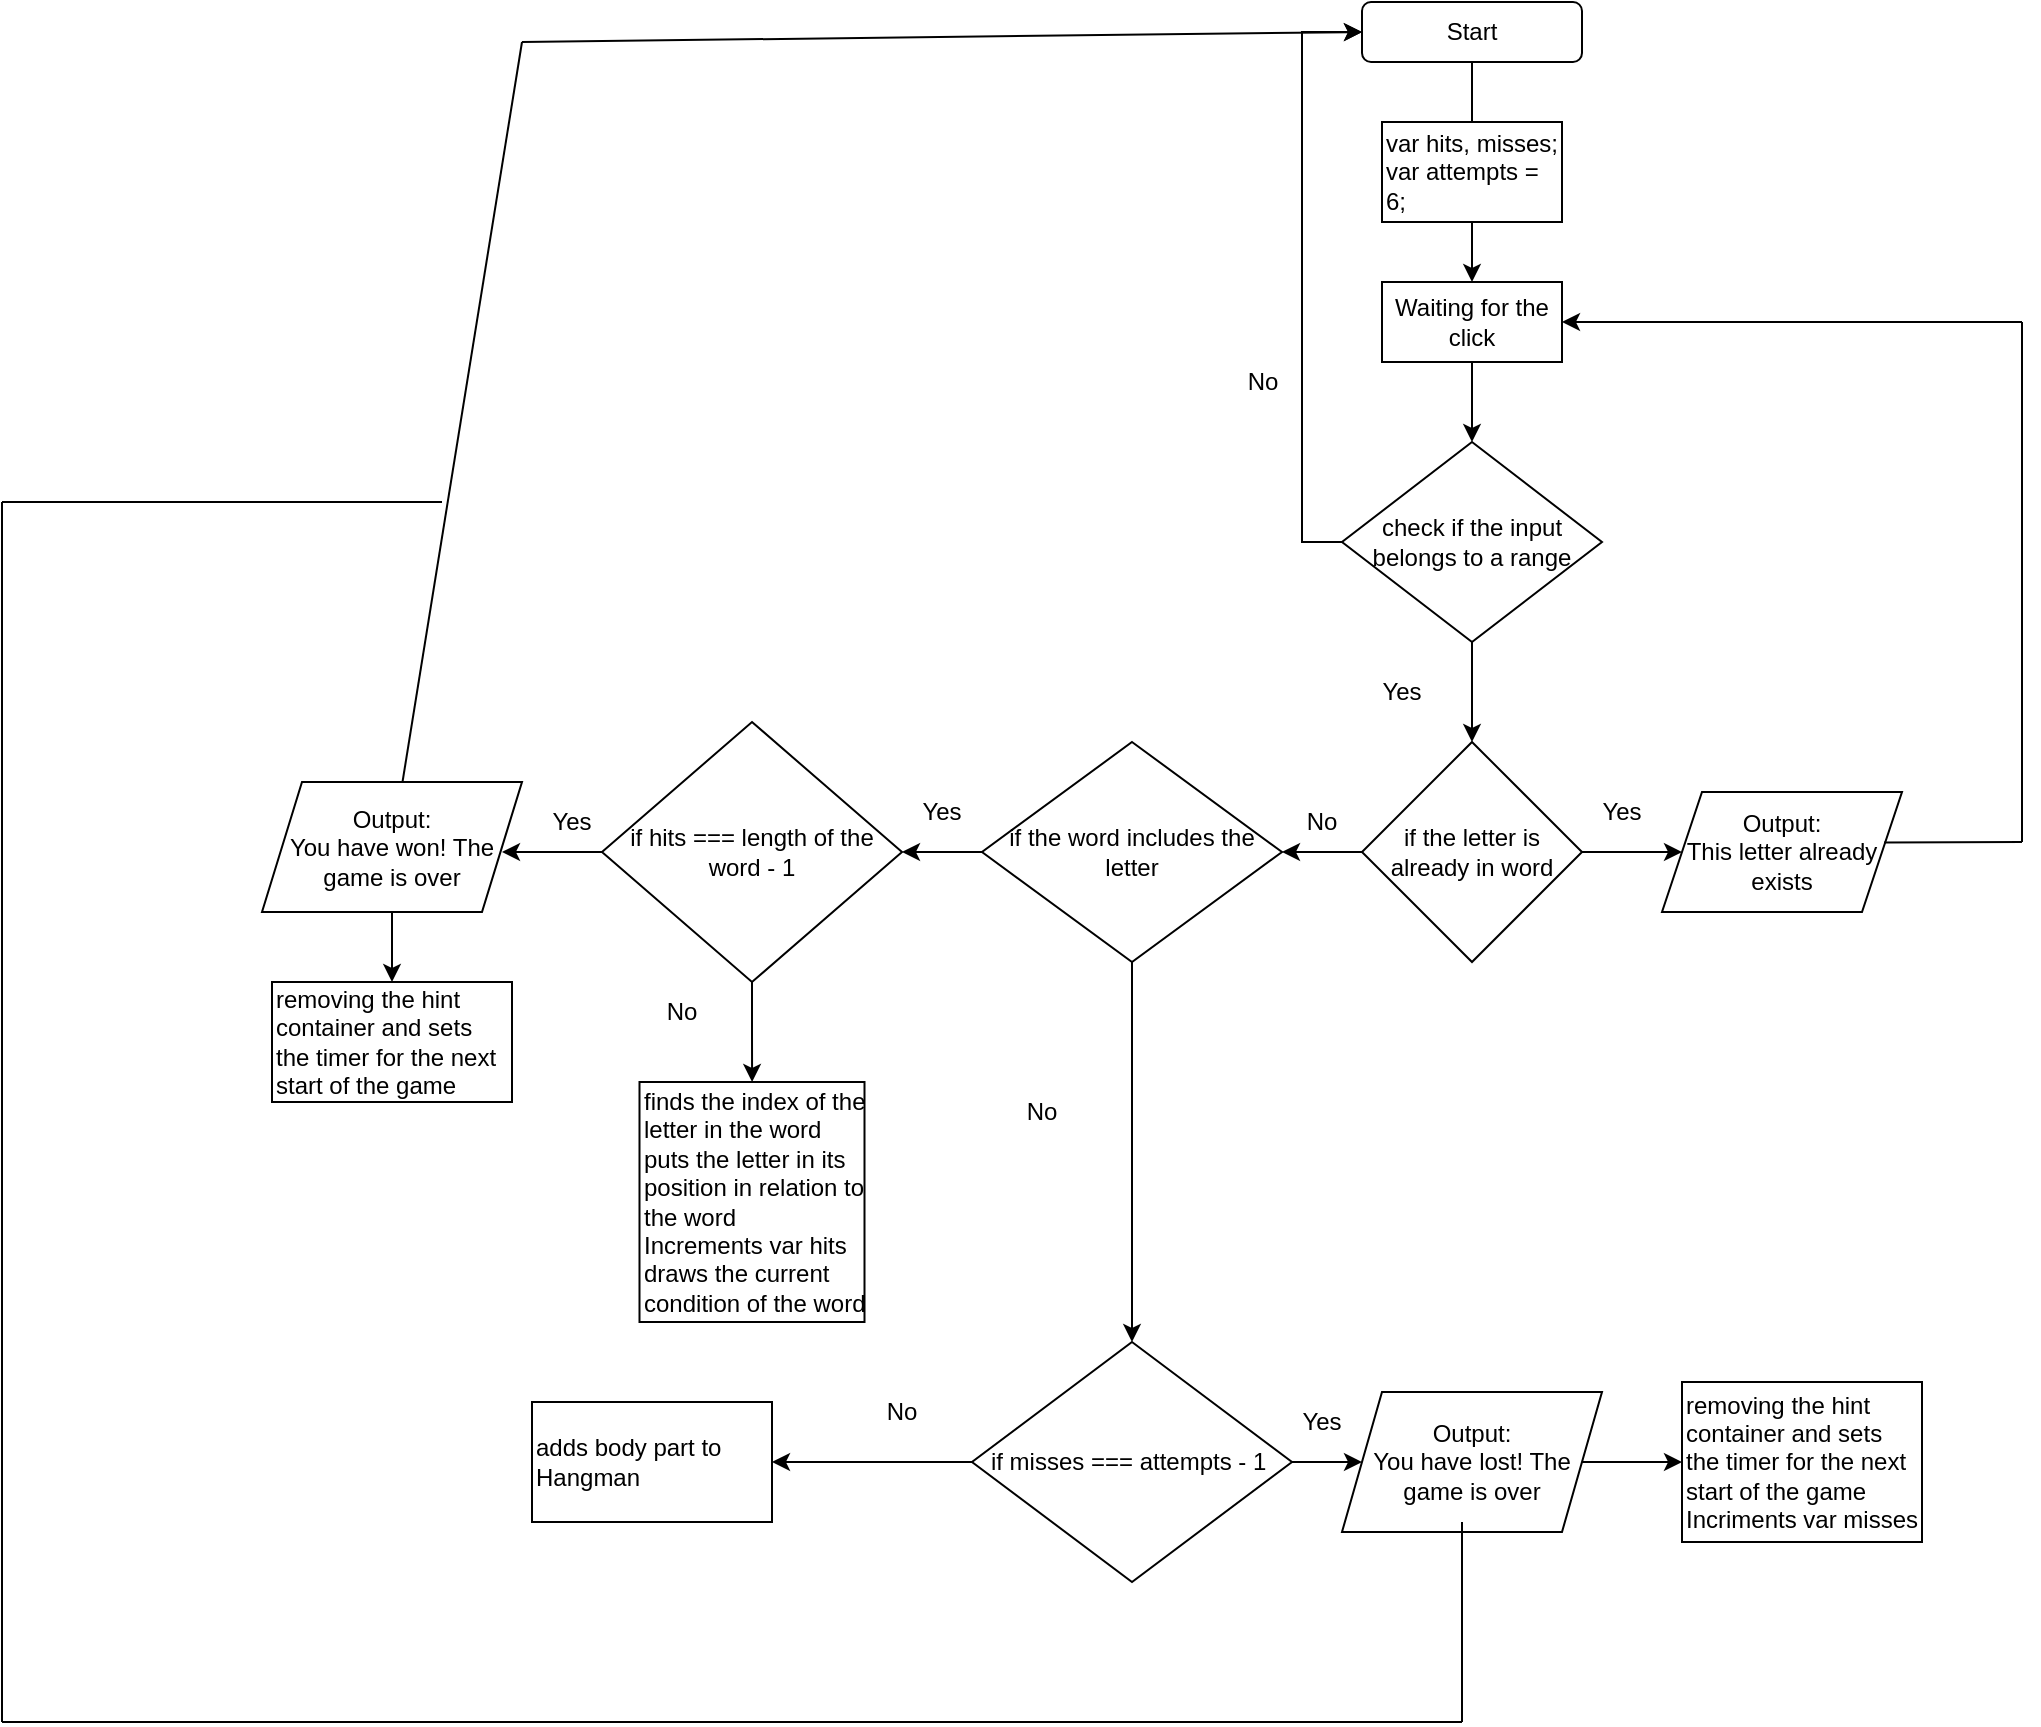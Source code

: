 <mxfile version="21.0.10" type="device"><diagram id="C5RBs43oDa-KdzZeNtuy" name="Page-1"><mxGraphModel dx="1308" dy="285" grid="1" gridSize="10" guides="1" tooltips="1" connect="1" arrows="1" fold="1" page="1" pageScale="1" pageWidth="827" pageHeight="1169" math="0" shadow="0"><root><mxCell id="WIyWlLk6GJQsqaUBKTNV-0"/><mxCell id="WIyWlLk6GJQsqaUBKTNV-1" parent="WIyWlLk6GJQsqaUBKTNV-0"/><mxCell id="f1bDlbFCV6W29ItxlgMr-7" value="" style="edgeStyle=orthogonalEdgeStyle;rounded=0;orthogonalLoop=1;jettySize=auto;html=1;" edge="1" parent="WIyWlLk6GJQsqaUBKTNV-1" source="f1bDlbFCV6W29ItxlgMr-0" target="f1bDlbFCV6W29ItxlgMr-6"><mxGeometry relative="1" as="geometry"/></mxCell><mxCell id="f1bDlbFCV6W29ItxlgMr-0" value="Start" style="rounded=1;whiteSpace=wrap;html=1;" vertex="1" parent="WIyWlLk6GJQsqaUBKTNV-1"><mxGeometry x="300" y="110" width="110" height="30" as="geometry"/></mxCell><mxCell id="f1bDlbFCV6W29ItxlgMr-9" value="" style="edgeStyle=orthogonalEdgeStyle;rounded=0;orthogonalLoop=1;jettySize=auto;html=1;" edge="1" parent="WIyWlLk6GJQsqaUBKTNV-1" source="f1bDlbFCV6W29ItxlgMr-6" target="f1bDlbFCV6W29ItxlgMr-8"><mxGeometry relative="1" as="geometry"/></mxCell><mxCell id="f1bDlbFCV6W29ItxlgMr-6" value="Waiting for the click" style="rounded=0;whiteSpace=wrap;html=1;" vertex="1" parent="WIyWlLk6GJQsqaUBKTNV-1"><mxGeometry x="310" y="250" width="90" height="40" as="geometry"/></mxCell><mxCell id="f1bDlbFCV6W29ItxlgMr-11" style="edgeStyle=orthogonalEdgeStyle;rounded=0;orthogonalLoop=1;jettySize=auto;html=1;exitX=0;exitY=0.5;exitDx=0;exitDy=0;entryX=0;entryY=0.5;entryDx=0;entryDy=0;" edge="1" parent="WIyWlLk6GJQsqaUBKTNV-1" source="f1bDlbFCV6W29ItxlgMr-8" target="f1bDlbFCV6W29ItxlgMr-0"><mxGeometry relative="1" as="geometry"/></mxCell><mxCell id="f1bDlbFCV6W29ItxlgMr-14" value="" style="edgeStyle=orthogonalEdgeStyle;rounded=0;orthogonalLoop=1;jettySize=auto;html=1;" edge="1" parent="WIyWlLk6GJQsqaUBKTNV-1" source="f1bDlbFCV6W29ItxlgMr-8" target="f1bDlbFCV6W29ItxlgMr-13"><mxGeometry relative="1" as="geometry"/></mxCell><mxCell id="f1bDlbFCV6W29ItxlgMr-8" value="check if the input belongs to a range" style="rhombus;whiteSpace=wrap;html=1;" vertex="1" parent="WIyWlLk6GJQsqaUBKTNV-1"><mxGeometry x="290" y="330" width="130" height="100" as="geometry"/></mxCell><mxCell id="f1bDlbFCV6W29ItxlgMr-12" value="No" style="text;html=1;align=center;verticalAlign=middle;resizable=0;points=[];autosize=1;strokeColor=none;fillColor=none;" vertex="1" parent="WIyWlLk6GJQsqaUBKTNV-1"><mxGeometry x="230" y="285" width="40" height="30" as="geometry"/></mxCell><mxCell id="f1bDlbFCV6W29ItxlgMr-16" value="" style="edgeStyle=orthogonalEdgeStyle;rounded=0;orthogonalLoop=1;jettySize=auto;html=1;" edge="1" parent="WIyWlLk6GJQsqaUBKTNV-1" source="f1bDlbFCV6W29ItxlgMr-13" target="f1bDlbFCV6W29ItxlgMr-15"><mxGeometry relative="1" as="geometry"/></mxCell><mxCell id="f1bDlbFCV6W29ItxlgMr-26" value="" style="edgeStyle=orthogonalEdgeStyle;rounded=0;orthogonalLoop=1;jettySize=auto;html=1;" edge="1" parent="WIyWlLk6GJQsqaUBKTNV-1" source="f1bDlbFCV6W29ItxlgMr-13" target="f1bDlbFCV6W29ItxlgMr-25"><mxGeometry relative="1" as="geometry"/></mxCell><mxCell id="f1bDlbFCV6W29ItxlgMr-13" value="if the letter is already in word" style="rhombus;whiteSpace=wrap;html=1;" vertex="1" parent="WIyWlLk6GJQsqaUBKTNV-1"><mxGeometry x="300" y="480" width="110" height="110" as="geometry"/></mxCell><mxCell id="f1bDlbFCV6W29ItxlgMr-15" value="Output:&lt;br&gt;This letter already exists" style="shape=parallelogram;perimeter=parallelogramPerimeter;whiteSpace=wrap;html=1;fixedSize=1;" vertex="1" parent="WIyWlLk6GJQsqaUBKTNV-1"><mxGeometry x="450" y="505" width="120" height="60" as="geometry"/></mxCell><mxCell id="f1bDlbFCV6W29ItxlgMr-20" value="" style="endArrow=none;html=1;rounded=0;exitX=0.925;exitY=0.421;exitDx=0;exitDy=0;exitPerimeter=0;" edge="1" parent="WIyWlLk6GJQsqaUBKTNV-1" source="f1bDlbFCV6W29ItxlgMr-15"><mxGeometry width="50" height="50" relative="1" as="geometry"><mxPoint x="580" y="540" as="sourcePoint"/><mxPoint x="630" y="530" as="targetPoint"/></mxGeometry></mxCell><mxCell id="f1bDlbFCV6W29ItxlgMr-21" value="" style="endArrow=none;html=1;rounded=0;" edge="1" parent="WIyWlLk6GJQsqaUBKTNV-1"><mxGeometry width="50" height="50" relative="1" as="geometry"><mxPoint x="630" y="530" as="sourcePoint"/><mxPoint x="630" y="270" as="targetPoint"/></mxGeometry></mxCell><mxCell id="f1bDlbFCV6W29ItxlgMr-22" value="" style="endArrow=classic;html=1;rounded=0;entryX=1;entryY=0.5;entryDx=0;entryDy=0;" edge="1" parent="WIyWlLk6GJQsqaUBKTNV-1" target="f1bDlbFCV6W29ItxlgMr-6"><mxGeometry width="50" height="50" relative="1" as="geometry"><mxPoint x="630" y="270" as="sourcePoint"/><mxPoint x="530" y="235" as="targetPoint"/></mxGeometry></mxCell><mxCell id="f1bDlbFCV6W29ItxlgMr-23" value="Yes" style="text;html=1;strokeColor=none;fillColor=none;align=center;verticalAlign=middle;whiteSpace=wrap;rounded=0;" vertex="1" parent="WIyWlLk6GJQsqaUBKTNV-1"><mxGeometry x="290" y="440" width="60" height="30" as="geometry"/></mxCell><mxCell id="f1bDlbFCV6W29ItxlgMr-24" value="Yes" style="text;html=1;strokeColor=none;fillColor=none;align=center;verticalAlign=middle;whiteSpace=wrap;rounded=0;" vertex="1" parent="WIyWlLk6GJQsqaUBKTNV-1"><mxGeometry x="400" y="500" width="60" height="30" as="geometry"/></mxCell><mxCell id="f1bDlbFCV6W29ItxlgMr-30" value="" style="edgeStyle=orthogonalEdgeStyle;rounded=0;orthogonalLoop=1;jettySize=auto;html=1;" edge="1" parent="WIyWlLk6GJQsqaUBKTNV-1" source="f1bDlbFCV6W29ItxlgMr-25" target="f1bDlbFCV6W29ItxlgMr-29"><mxGeometry relative="1" as="geometry"/></mxCell><mxCell id="f1bDlbFCV6W29ItxlgMr-48" value="" style="edgeStyle=orthogonalEdgeStyle;rounded=0;orthogonalLoop=1;jettySize=auto;html=1;" edge="1" parent="WIyWlLk6GJQsqaUBKTNV-1" source="f1bDlbFCV6W29ItxlgMr-25" target="f1bDlbFCV6W29ItxlgMr-47"><mxGeometry relative="1" as="geometry"/></mxCell><mxCell id="f1bDlbFCV6W29ItxlgMr-25" value="if the word includes the letter" style="rhombus;whiteSpace=wrap;html=1;" vertex="1" parent="WIyWlLk6GJQsqaUBKTNV-1"><mxGeometry x="110" y="480" width="150" height="110" as="geometry"/></mxCell><mxCell id="f1bDlbFCV6W29ItxlgMr-27" value="No" style="text;html=1;strokeColor=none;fillColor=none;align=center;verticalAlign=middle;whiteSpace=wrap;rounded=0;" vertex="1" parent="WIyWlLk6GJQsqaUBKTNV-1"><mxGeometry x="250" y="505" width="60" height="30" as="geometry"/></mxCell><mxCell id="f1bDlbFCV6W29ItxlgMr-28" value="&lt;font style=&quot;&quot;&gt;&lt;font style=&quot;font-size: 12px;&quot;&gt;var hits, misses;&lt;br&gt;var attempts = 6;&lt;/font&gt;&lt;br&gt;&lt;/font&gt;" style="rounded=0;whiteSpace=wrap;html=1;align=left;" vertex="1" parent="WIyWlLk6GJQsqaUBKTNV-1"><mxGeometry x="310" y="170" width="90" height="50" as="geometry"/></mxCell><mxCell id="f1bDlbFCV6W29ItxlgMr-41" style="edgeStyle=orthogonalEdgeStyle;rounded=0;orthogonalLoop=1;jettySize=auto;html=1;" edge="1" parent="WIyWlLk6GJQsqaUBKTNV-1" source="f1bDlbFCV6W29ItxlgMr-29"><mxGeometry relative="1" as="geometry"><mxPoint x="-130" y="535" as="targetPoint"/></mxGeometry></mxCell><mxCell id="f1bDlbFCV6W29ItxlgMr-46" value="" style="edgeStyle=orthogonalEdgeStyle;rounded=0;orthogonalLoop=1;jettySize=auto;html=1;" edge="1" parent="WIyWlLk6GJQsqaUBKTNV-1" source="f1bDlbFCV6W29ItxlgMr-29" target="f1bDlbFCV6W29ItxlgMr-45"><mxGeometry relative="1" as="geometry"/></mxCell><mxCell id="f1bDlbFCV6W29ItxlgMr-29" value="if hits === length of the word - 1" style="rhombus;whiteSpace=wrap;html=1;" vertex="1" parent="WIyWlLk6GJQsqaUBKTNV-1"><mxGeometry x="-80" y="470" width="150" height="130" as="geometry"/></mxCell><mxCell id="f1bDlbFCV6W29ItxlgMr-39" value="" style="edgeStyle=orthogonalEdgeStyle;rounded=0;orthogonalLoop=1;jettySize=auto;html=1;" edge="1" parent="WIyWlLk6GJQsqaUBKTNV-1" source="f1bDlbFCV6W29ItxlgMr-31" target="f1bDlbFCV6W29ItxlgMr-38"><mxGeometry relative="1" as="geometry"/></mxCell><mxCell id="f1bDlbFCV6W29ItxlgMr-36" value="" style="endArrow=none;html=1;rounded=0;" edge="1" parent="WIyWlLk6GJQsqaUBKTNV-1" source="f1bDlbFCV6W29ItxlgMr-31"><mxGeometry width="50" height="50" relative="1" as="geometry"><mxPoint x="-130" y="690" as="sourcePoint"/><mxPoint x="-120" y="130" as="targetPoint"/></mxGeometry></mxCell><mxCell id="f1bDlbFCV6W29ItxlgMr-37" value="" style="endArrow=classic;html=1;rounded=0;entryX=0;entryY=0.5;entryDx=0;entryDy=0;" edge="1" parent="WIyWlLk6GJQsqaUBKTNV-1" target="f1bDlbFCV6W29ItxlgMr-0"><mxGeometry width="50" height="50" relative="1" as="geometry"><mxPoint x="-120" y="130" as="sourcePoint"/><mxPoint x="100" y="90" as="targetPoint"/></mxGeometry></mxCell><mxCell id="f1bDlbFCV6W29ItxlgMr-38" value="removing the hint container and sets the timer for the next start of the game" style="rounded=0;whiteSpace=wrap;html=1;align=left;" vertex="1" parent="WIyWlLk6GJQsqaUBKTNV-1"><mxGeometry x="-245" y="600" width="120" height="60" as="geometry"/></mxCell><mxCell id="f1bDlbFCV6W29ItxlgMr-31" value="Output:&lt;br&gt;You have won! The game is over" style="shape=parallelogram;perimeter=parallelogramPerimeter;whiteSpace=wrap;html=1;fixedSize=1;" vertex="1" parent="WIyWlLk6GJQsqaUBKTNV-1"><mxGeometry x="-250" y="500" width="130" height="65" as="geometry"/></mxCell><mxCell id="f1bDlbFCV6W29ItxlgMr-42" value="Yes" style="text;html=1;strokeColor=none;fillColor=none;align=center;verticalAlign=middle;whiteSpace=wrap;rounded=0;" vertex="1" parent="WIyWlLk6GJQsqaUBKTNV-1"><mxGeometry x="60" y="500" width="60" height="30" as="geometry"/></mxCell><mxCell id="f1bDlbFCV6W29ItxlgMr-43" value="Yes" style="text;html=1;strokeColor=none;fillColor=none;align=center;verticalAlign=middle;whiteSpace=wrap;rounded=0;" vertex="1" parent="WIyWlLk6GJQsqaUBKTNV-1"><mxGeometry x="-125" y="505" width="60" height="30" as="geometry"/></mxCell><mxCell id="f1bDlbFCV6W29ItxlgMr-44" value="No" style="text;html=1;strokeColor=none;fillColor=none;align=center;verticalAlign=middle;whiteSpace=wrap;rounded=0;" vertex="1" parent="WIyWlLk6GJQsqaUBKTNV-1"><mxGeometry x="-70" y="600" width="60" height="30" as="geometry"/></mxCell><mxCell id="f1bDlbFCV6W29ItxlgMr-45" value="finds the index of the letter in the word&lt;br&gt;puts the letter in its position in relation to the word&lt;br&gt;Increments var hits&lt;br&gt;draws the current condition of the word" style="rounded=0;whiteSpace=wrap;html=1;align=left;" vertex="1" parent="WIyWlLk6GJQsqaUBKTNV-1"><mxGeometry x="-61.25" y="650" width="112.5" height="120" as="geometry"/></mxCell><mxCell id="f1bDlbFCV6W29ItxlgMr-51" value="" style="edgeStyle=orthogonalEdgeStyle;rounded=0;orthogonalLoop=1;jettySize=auto;html=1;" edge="1" parent="WIyWlLk6GJQsqaUBKTNV-1" source="f1bDlbFCV6W29ItxlgMr-47" target="f1bDlbFCV6W29ItxlgMr-49"><mxGeometry relative="1" as="geometry"/></mxCell><mxCell id="f1bDlbFCV6W29ItxlgMr-61" value="" style="edgeStyle=orthogonalEdgeStyle;rounded=0;orthogonalLoop=1;jettySize=auto;html=1;" edge="1" parent="WIyWlLk6GJQsqaUBKTNV-1" source="f1bDlbFCV6W29ItxlgMr-47" target="f1bDlbFCV6W29ItxlgMr-60"><mxGeometry relative="1" as="geometry"/></mxCell><mxCell id="f1bDlbFCV6W29ItxlgMr-47" value="if misses === attempts - 1&amp;nbsp;" style="rhombus;whiteSpace=wrap;html=1;" vertex="1" parent="WIyWlLk6GJQsqaUBKTNV-1"><mxGeometry x="105" y="780" width="160" height="120" as="geometry"/></mxCell><mxCell id="f1bDlbFCV6W29ItxlgMr-58" value="" style="edgeStyle=orthogonalEdgeStyle;rounded=0;orthogonalLoop=1;jettySize=auto;html=1;" edge="1" parent="WIyWlLk6GJQsqaUBKTNV-1" source="f1bDlbFCV6W29ItxlgMr-49" target="f1bDlbFCV6W29ItxlgMr-57"><mxGeometry relative="1" as="geometry"/></mxCell><mxCell id="f1bDlbFCV6W29ItxlgMr-49" value="Output:&lt;br&gt;You have lost! The game is over" style="shape=parallelogram;perimeter=parallelogramPerimeter;whiteSpace=wrap;html=1;fixedSize=1;" vertex="1" parent="WIyWlLk6GJQsqaUBKTNV-1"><mxGeometry x="290" y="805" width="130" height="70" as="geometry"/></mxCell><mxCell id="f1bDlbFCV6W29ItxlgMr-52" value="" style="endArrow=none;html=1;rounded=0;" edge="1" parent="WIyWlLk6GJQsqaUBKTNV-1"><mxGeometry width="50" height="50" relative="1" as="geometry"><mxPoint x="350" y="970" as="sourcePoint"/><mxPoint x="350" y="870" as="targetPoint"/></mxGeometry></mxCell><mxCell id="f1bDlbFCV6W29ItxlgMr-53" value="" style="endArrow=none;html=1;rounded=0;" edge="1" parent="WIyWlLk6GJQsqaUBKTNV-1"><mxGeometry width="50" height="50" relative="1" as="geometry"><mxPoint x="-380" y="970" as="sourcePoint"/><mxPoint x="350" y="970" as="targetPoint"/></mxGeometry></mxCell><mxCell id="f1bDlbFCV6W29ItxlgMr-54" value="" style="endArrow=none;html=1;rounded=0;" edge="1" parent="WIyWlLk6GJQsqaUBKTNV-1"><mxGeometry width="50" height="50" relative="1" as="geometry"><mxPoint x="-380" y="970" as="sourcePoint"/><mxPoint x="-380" y="360" as="targetPoint"/></mxGeometry></mxCell><mxCell id="f1bDlbFCV6W29ItxlgMr-55" value="" style="endArrow=none;html=1;rounded=0;" edge="1" parent="WIyWlLk6GJQsqaUBKTNV-1"><mxGeometry width="50" height="50" relative="1" as="geometry"><mxPoint x="-380" y="360" as="sourcePoint"/><mxPoint x="-160" y="360" as="targetPoint"/></mxGeometry></mxCell><mxCell id="f1bDlbFCV6W29ItxlgMr-56" value="No" style="text;html=1;strokeColor=none;fillColor=none;align=center;verticalAlign=middle;whiteSpace=wrap;rounded=0;" vertex="1" parent="WIyWlLk6GJQsqaUBKTNV-1"><mxGeometry x="110" y="650" width="60" height="30" as="geometry"/></mxCell><mxCell id="f1bDlbFCV6W29ItxlgMr-57" value="removing the hint container and sets the timer for the next start of the game&lt;br&gt;Incriments var misses" style="rounded=0;whiteSpace=wrap;html=1;align=left;" vertex="1" parent="WIyWlLk6GJQsqaUBKTNV-1"><mxGeometry x="460" y="800" width="120" height="80" as="geometry"/></mxCell><mxCell id="f1bDlbFCV6W29ItxlgMr-59" value="Yes" style="text;html=1;strokeColor=none;fillColor=none;align=center;verticalAlign=middle;whiteSpace=wrap;rounded=0;" vertex="1" parent="WIyWlLk6GJQsqaUBKTNV-1"><mxGeometry x="250" y="805" width="60" height="30" as="geometry"/></mxCell><mxCell id="f1bDlbFCV6W29ItxlgMr-60" value="adds body part to Hangman" style="whiteSpace=wrap;html=1;align=left;" vertex="1" parent="WIyWlLk6GJQsqaUBKTNV-1"><mxGeometry x="-115" y="810" width="120" height="60" as="geometry"/></mxCell><mxCell id="f1bDlbFCV6W29ItxlgMr-62" value="No" style="text;html=1;strokeColor=none;fillColor=none;align=center;verticalAlign=middle;whiteSpace=wrap;rounded=0;" vertex="1" parent="WIyWlLk6GJQsqaUBKTNV-1"><mxGeometry x="40" y="800" width="60" height="30" as="geometry"/></mxCell></root></mxGraphModel></diagram></mxfile>